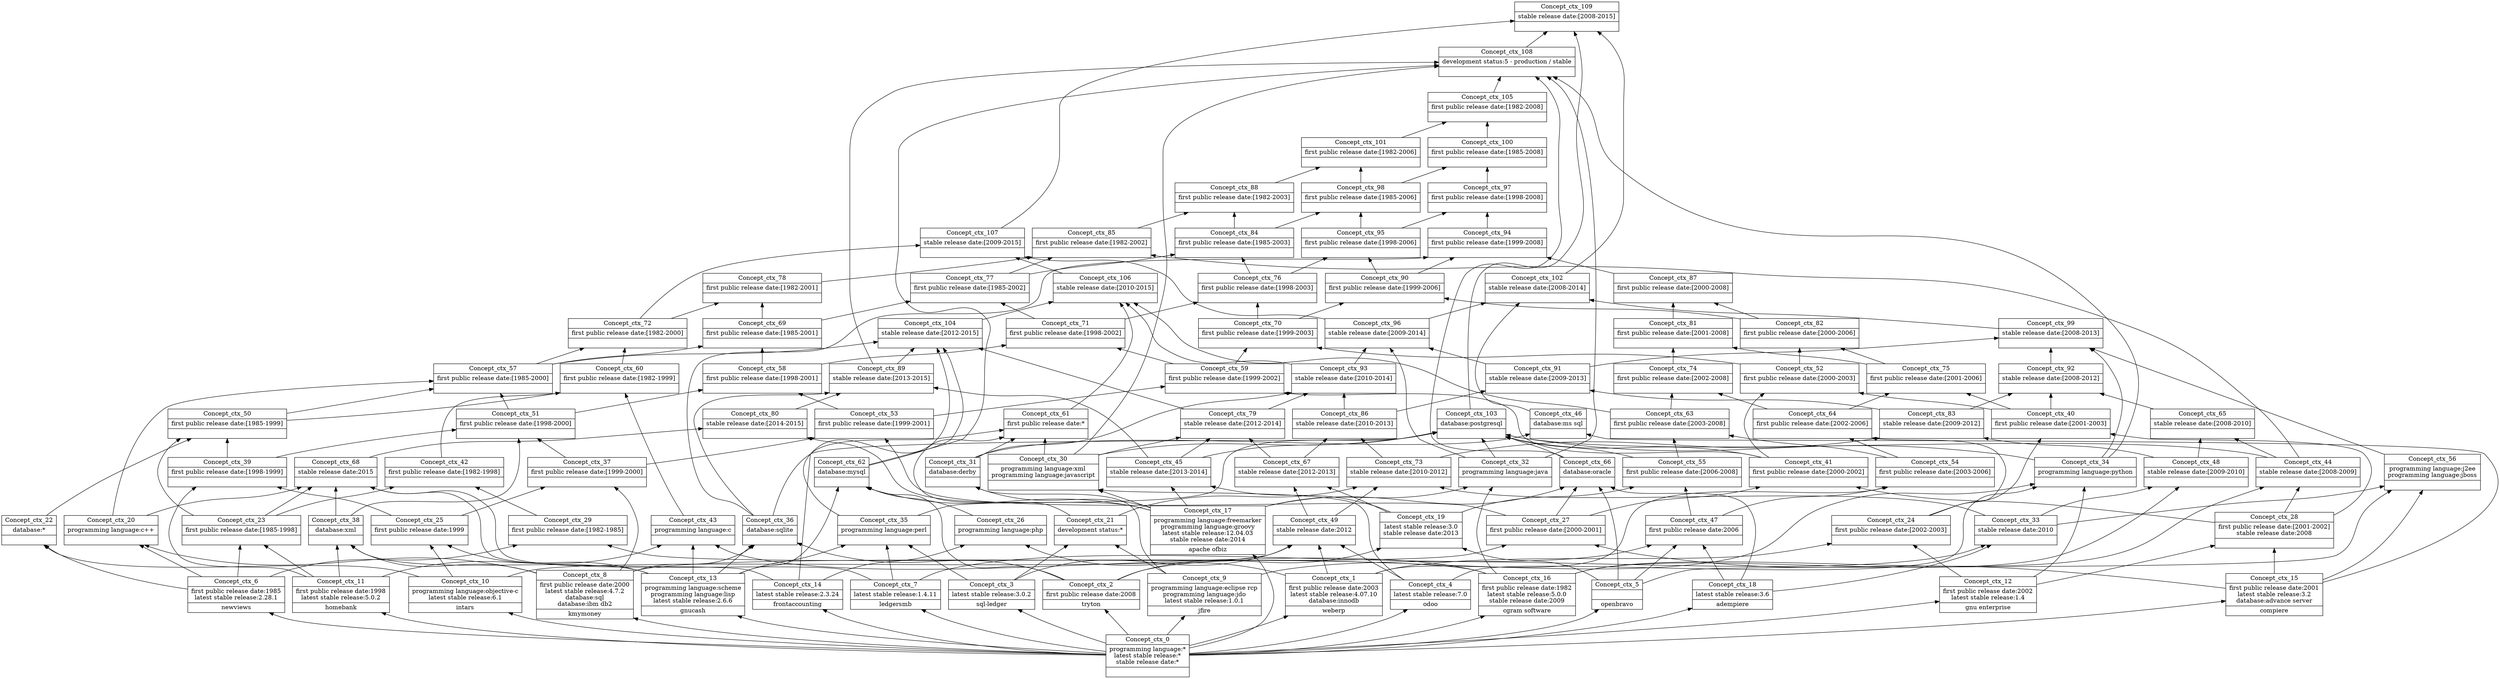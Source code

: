 digraph G { 
	rankdir=BT;
subgraph ctx { 
label="ctx";
1 [shape=record,label="{Concept_ctx_0|programming language:*\nlatest stable release:*\nstable release date:*\n|}"];
2 [shape=record,label="{Concept_ctx_17|programming language:freemarker\nprogramming language:groovy\nlatest stable release:12.04.03\nstable release date:2014\n|apache ofbiz\n}"];
3 [shape=record,label="{Concept_ctx_16|first public release date:1982\nlatest stable release:5.0.0\nstable release date:2009\n|cgram software\n}"];
4 [shape=record,label="{Concept_ctx_13|programming language:scheme\nprogramming language:lisp\nlatest stable release:2.6.6\n|gnucash\n}"];
5 [shape=record,label="{Concept_ctx_4|latest stable release:7.0\n|odoo\n}"];
6 [shape=record,label="{Concept_ctx_10|programming language:objective-c\nlatest stable release:6.1\n|intars\n}"];
7 [shape=record,label="{Concept_ctx_9|programming language:eclipse rcp\nprogramming language:jdo\nlatest stable release:1.0.1\n|jfire\n}"];
8 [shape=record,label="{Concept_ctx_6|first public release date:1985\nlatest stable release:2.28.1\n|newviews\n}"];
9 [shape=record,label="{Concept_ctx_11|first public release date:1998\nlatest stable release:5.0.2\n|homebank\n}"];
10 [shape=record,label="{Concept_ctx_8|first public release date:2000\nlatest stable release:4.7.2\ndatabase:sql\ndatabase:ibm db2\n|kmymoney\n}"];
11 [shape=record,label="{Concept_ctx_15|first public release date:2001\nlatest stable release:3.2\ndatabase:advance server\n|compiere\n}"];
12 [shape=record,label="{Concept_ctx_12|first public release date:2002\nlatest stable release:1.4\n|gnu enterprise\n}"];
13 [shape=record,label="{Concept_ctx_1|first public release date:2003\nlatest stable release:4.07.10\ndatabase:innodb\n|weberp\n}"];
14 [shape=record,label="{Concept_ctx_7|latest stable release:1.4.11\n|ledgersmb\n}"];
15 [shape=record,label="{Concept_ctx_2|first public release date:2008\n|tryton\n}"];
16 [shape=record,label="{Concept_ctx_14|latest stable release:2.3.24\n|frontaccounting\n}"];
17 [shape=record,label="{Concept_ctx_3|latest stable release:3.0.2\n|sql-ledger\n}"];
18 [shape=record,label="{Concept_ctx_18|latest stable release:3.6\n|adempiere\n}"];
19 [shape=record,label="{Concept_ctx_5||openbravo\n}"];
20 [shape=record,label="{Concept_ctx_32|programming language:java\n|}"];
21 [shape=record,label="{Concept_ctx_30|programming language:xml\nprogramming language:javascript\n|}"];
22 [shape=record,label="{Concept_ctx_26|programming language:php\n|}"];
23 [shape=record,label="{Concept_ctx_20|programming language:c++\n|}"];
24 [shape=record,label="{Concept_ctx_25|first public release date:1999\n|}"];
25 [shape=record,label="{Concept_ctx_29|first public release date:[1982-1985]\n|}"];
26 [shape=record,label="{Concept_ctx_23|first public release date:[1985-1998]\n|}"];
27 [shape=record,label="{Concept_ctx_27|first public release date:[2000-2001]\n|}"];
28 [shape=record,label="{Concept_ctx_28|first public release date:[2001-2002]\nstable release date:2008\n|}"];
29 [shape=record,label="{Concept_ctx_24|first public release date:[2002-2003]\n|}"];
30 [shape=record,label="{Concept_ctx_19|latest stable release:3.0\nstable release date:2013\n|}"];
31 [shape=record,label="{Concept_ctx_33|stable release date:2010\n|}"];
32 [shape=record,label="{Concept_ctx_21|development status:*\n|}"];
33 [shape=record,label="{Concept_ctx_31|database:derby\n|}"];
34 [shape=record,label="{Concept_ctx_22|database:*\n|}"];
35 [shape=record,label="{Concept_ctx_43|programming language:c\n|}"];
36 [shape=record,label="{Concept_ctx_35|programming language:perl\n|}"];
37 [shape=record,label="{Concept_ctx_34|programming language:python\n|}"];
38 [shape=record,label="{Concept_ctx_47|first public release date:2006\n|}"];
39 [shape=record,label="{Concept_ctx_39|first public release date:[1998-1999]\n|}"];
40 [shape=record,label="{Concept_ctx_37|first public release date:[1999-2000]\n|}"];
41 [shape=record,label="{Concept_ctx_42|first public release date:[1982-1998]\n|}"];
42 [shape=record,label="{Concept_ctx_41|first public release date:[2000-2002]\n|}"];
43 [shape=record,label="{Concept_ctx_40|first public release date:[2001-2003]\n|}"];
44 [shape=record,label="{Concept_ctx_44|stable release date:[2008-2009]\n|}"];
45 [shape=record,label="{Concept_ctx_48|stable release date:[2009-2010]\n|}"];
46 [shape=record,label="{Concept_ctx_45|stable release date:[2013-2014]\n|}"];
47 [shape=record,label="{Concept_ctx_46|database:ms sql\n|}"];
48 [shape=record,label="{Concept_ctx_38|database:xml\n|}"];
49 [shape=record,label="{Concept_ctx_36|database:sqlite\n|}"];
50 [shape=record,label="{Concept_ctx_56|programming language:j2ee\nprogramming language:jboss\n|}"];
51 [shape=record,label="{Concept_ctx_54|first public release date:[2003-2006]\n|}"];
52 [shape=record,label="{Concept_ctx_55|first public release date:[2006-2008]\n|}"];
53 [shape=record,label="{Concept_ctx_50|first public release date:[1985-1999]\n|}"];
54 [shape=record,label="{Concept_ctx_51|first public release date:[1998-2000]\n|}"];
55 [shape=record,label="{Concept_ctx_53|first public release date:[1999-2001]\n|}"];
56 [shape=record,label="{Concept_ctx_52|first public release date:[2000-2003]\n|}"];
57 [shape=record,label="{Concept_ctx_49|stable release date:2012\n|}"];
58 [shape=record,label="{Concept_ctx_64|first public release date:[2002-2006]\n|}"];
59 [shape=record,label="{Concept_ctx_63|first public release date:[2003-2008]\n|}"];
60 [shape=record,label="{Concept_ctx_60|first public release date:[1982-1999]\n|}"];
61 [shape=record,label="{Concept_ctx_57|first public release date:[1985-2000]\n|}"];
62 [shape=record,label="{Concept_ctx_58|first public release date:[1998-2001]\n|}"];
63 [shape=record,label="{Concept_ctx_59|first public release date:[1999-2002]\n|}"];
64 [shape=record,label="{Concept_ctx_61|first public release date:*\n|}"];
65 [shape=record,label="{Concept_ctx_65|stable release date:[2008-2010]\n|}"];
66 [shape=record,label="{Concept_ctx_66|database:oracle\n|}"];
67 [shape=record,label="{Concept_ctx_62|database:mysql\n|}"];
68 [shape=record,label="{Concept_ctx_75|first public release date:[2001-2006]\n|}"];
69 [shape=record,label="{Concept_ctx_74|first public release date:[2002-2008]\n|}"];
70 [shape=record,label="{Concept_ctx_72|first public release date:[1982-2000]\n|}"];
71 [shape=record,label="{Concept_ctx_69|first public release date:[1985-2001]\n|}"];
72 [shape=record,label="{Concept_ctx_71|first public release date:[1998-2002]\n|}"];
73 [shape=record,label="{Concept_ctx_70|first public release date:[1999-2003]\n|}"];
74 [shape=record,label="{Concept_ctx_68|stable release date:2015\n|}"];
75 [shape=record,label="{Concept_ctx_73|stable release date:[2010-2012]\n|}"];
76 [shape=record,label="{Concept_ctx_67|stable release date:[2012-2013]\n|}"];
77 [shape=record,label="{Concept_ctx_82|first public release date:[2000-2006]\n|}"];
78 [shape=record,label="{Concept_ctx_81|first public release date:[2001-2008]\n|}"];
79 [shape=record,label="{Concept_ctx_78|first public release date:[1982-2001]\n|}"];
80 [shape=record,label="{Concept_ctx_77|first public release date:[1985-2002]\n|}"];
81 [shape=record,label="{Concept_ctx_76|first public release date:[1998-2003]\n|}"];
82 [shape=record,label="{Concept_ctx_80|stable release date:[2014-2015]\n|}"];
83 [shape=record,label="{Concept_ctx_83|stable release date:[2009-2012]\n|}"];
84 [shape=record,label="{Concept_ctx_79|stable release date:[2012-2014]\n|}"];
85 [shape=record,label="{Concept_ctx_87|first public release date:[2000-2008]\n|}"];
86 [shape=record,label="{Concept_ctx_85|first public release date:[1982-2002]\n|}"];
87 [shape=record,label="{Concept_ctx_84|first public release date:[1985-2003]\n|}"];
88 [shape=record,label="{Concept_ctx_86|stable release date:[2010-2013]\n|}"];
89 [shape=record,label="{Concept_ctx_90|first public release date:[1999-2006]\n|}"];
90 [shape=record,label="{Concept_ctx_88|first public release date:[1982-2003]\n|}"];
91 [shape=record,label="{Concept_ctx_89|stable release date:[2013-2015]\n|}"];
92 [shape=record,label="{Concept_ctx_92|stable release date:[2008-2012]\n|}"];
93 [shape=record,label="{Concept_ctx_91|stable release date:[2009-2013]\n|}"];
94 [shape=record,label="{Concept_ctx_93|stable release date:[2010-2014]\n|}"];
95 [shape=record,label="{Concept_ctx_95|first public release date:[1998-2006]\n|}"];
96 [shape=record,label="{Concept_ctx_94|first public release date:[1999-2008]\n|}"];
97 [shape=record,label="{Concept_ctx_96|stable release date:[2009-2014]\n|}"];
98 [shape=record,label="{Concept_ctx_98|first public release date:[1985-2006]\n|}"];
99 [shape=record,label="{Concept_ctx_97|first public release date:[1998-2008]\n|}"];
100 [shape=record,label="{Concept_ctx_99|stable release date:[2008-2013]\n|}"];
101 [shape=record,label="{Concept_ctx_101|first public release date:[1982-2006]\n|}"];
102 [shape=record,label="{Concept_ctx_100|first public release date:[1985-2008]\n|}"];
103 [shape=record,label="{Concept_ctx_102|stable release date:[2008-2014]\n|}"];
104 [shape=record,label="{Concept_ctx_103|database:postgresql\n|}"];
105 [shape=record,label="{Concept_ctx_105|first public release date:[1982-2008]\n|}"];
106 [shape=record,label="{Concept_ctx_104|stable release date:[2012-2015]\n|}"];
107 [shape=record,label="{Concept_ctx_106|stable release date:[2010-2015]\n|}"];
108 [shape=record,label="{Concept_ctx_107|stable release date:[2009-2015]\n|}"];
109 [shape=record,label="{Concept_ctx_108|development status:5 - production / stable\n|}"];
110 [shape=record,label="{Concept_ctx_109|stable release date:[2008-2015]\n|}"];
	1 -> 2
	1 -> 3
	1 -> 4
	1 -> 5
	1 -> 6
	1 -> 7
	1 -> 8
	1 -> 9
	1 -> 10
	1 -> 11
	1 -> 12
	1 -> 13
	1 -> 14
	1 -> 15
	1 -> 16
	1 -> 17
	1 -> 18
	1 -> 19
	2 -> 20
	3 -> 20
	2 -> 21
	5 -> 21
	13 -> 22
	16 -> 22
	8 -> 23
	10 -> 23
	4 -> 24
	6 -> 24
	8 -> 25
	3 -> 25
	9 -> 26
	8 -> 26
	11 -> 27
	10 -> 27
	11 -> 28
	12 -> 28
	13 -> 29
	12 -> 29
	15 -> 30
	19 -> 30
	7 -> 31
	18 -> 31
	7 -> 32
	17 -> 32
	7 -> 33
	2 -> 33
	6 -> 34
	8 -> 34
	9 -> 35
	4 -> 35
	3 -> 35
	4 -> 36
	14 -> 36
	17 -> 36
	12 -> 37
	15 -> 37
	5 -> 37
	18 -> 38
	14 -> 38
	19 -> 38
	9 -> 39
	24 -> 39
	24 -> 40
	10 -> 40
	26 -> 41
	25 -> 41
	27 -> 42
	28 -> 42
	29 -> 43
	28 -> 43
	28 -> 44
	3 -> 44
	3 -> 45
	31 -> 45
	30 -> 46
	2 -> 46
	33 -> 47
	11 -> 47
	9 -> 48
	4 -> 48
	10 -> 48
	4 -> 49
	15 -> 49
	10 -> 49
	19 -> 50
	11 -> 50
	31 -> 50
	13 -> 51
	38 -> 51
	30 -> 52
	38 -> 52
	26 -> 53
	34 -> 53
	39 -> 53
	40 -> 54
	39 -> 54
	48 -> 54
	27 -> 55
	40 -> 55
	42 -> 56
	43 -> 56
	5 -> 57
	17 -> 57
	13 -> 57
	6 -> 57
	29 -> 58
	51 -> 58
	52 -> 59
	51 -> 59
	41 -> 60
	53 -> 60
	35 -> 60
	53 -> 61
	23 -> 61
	54 -> 61
	55 -> 62
	54 -> 62
	42 -> 63
	55 -> 63
	33 -> 64
	21 -> 64
	16 -> 64
	32 -> 64
	45 -> 65
	44 -> 65
	2 -> 66
	19 -> 66
	27 -> 66
	18 -> 66
	2 -> 67
	22 -> 67
	15 -> 67
	4 -> 67
	43 -> 68
	58 -> 68
	59 -> 69
	58 -> 69
	60 -> 70
	61 -> 70
	61 -> 71
	62 -> 71
	63 -> 72
	62 -> 72
	56 -> 73
	63 -> 73
	14 -> 74
	16 -> 74
	23 -> 74
	48 -> 74
	26 -> 74
	32 -> 75
	57 -> 75
	31 -> 75
	30 -> 76
	57 -> 76
	56 -> 77
	68 -> 77
	68 -> 78
	69 -> 78
	71 -> 79
	70 -> 79
	71 -> 80
	72 -> 80
	73 -> 81
	72 -> 81
	2 -> 82
	74 -> 82
	45 -> 83
	75 -> 83
	21 -> 84
	46 -> 84
	76 -> 84
	77 -> 85
	78 -> 85
	80 -> 86
	79 -> 86
	44 -> 86
	81 -> 87
	80 -> 87
	75 -> 88
	76 -> 88
	73 -> 89
	77 -> 89
	87 -> 90
	86 -> 90
	82 -> 91
	49 -> 91
	46 -> 91
	83 -> 92
	43 -> 92
	65 -> 92
	83 -> 93
	88 -> 93
	84 -> 94
	33 -> 94
	88 -> 94
	81 -> 95
	89 -> 95
	49 -> 96
	85 -> 96
	89 -> 96
	20 -> 97
	94 -> 97
	93 -> 97
	87 -> 98
	95 -> 98
	96 -> 99
	95 -> 99
	93 -> 100
	37 -> 100
	92 -> 100
	50 -> 100
	98 -> 101
	90 -> 101
	98 -> 102
	99 -> 102
	47 -> 103
	100 -> 103
	97 -> 103
	21 -> 104
	20 -> 104
	42 -> 104
	52 -> 104
	44 -> 104
	49 -> 104
	46 -> 104
	37 -> 104
	36 -> 104
	66 -> 104
	102 -> 105
	101 -> 105
	91 -> 106
	67 -> 106
	84 -> 106
	36 -> 106
	61 -> 106
	94 -> 107
	59 -> 107
	64 -> 107
	106 -> 107
	70 -> 108
	107 -> 108
	97 -> 108
	21 -> 109
	105 -> 109
	20 -> 109
	91 -> 109
	67 -> 109
	37 -> 109
	66 -> 109
	103 -> 110
	108 -> 110
	109 -> 110
	104 -> 110
}
}